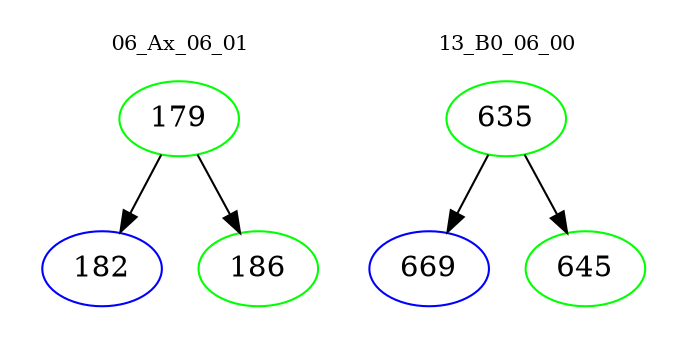 digraph{
subgraph cluster_0 {
color = white
label = "06_Ax_06_01";
fontsize=10;
T0_179 [label="179", color="green"]
T0_179 -> T0_182 [color="black"]
T0_182 [label="182", color="blue"]
T0_179 -> T0_186 [color="black"]
T0_186 [label="186", color="green"]
}
subgraph cluster_1 {
color = white
label = "13_B0_06_00";
fontsize=10;
T1_635 [label="635", color="green"]
T1_635 -> T1_669 [color="black"]
T1_669 [label="669", color="blue"]
T1_635 -> T1_645 [color="black"]
T1_645 [label="645", color="green"]
}
}
